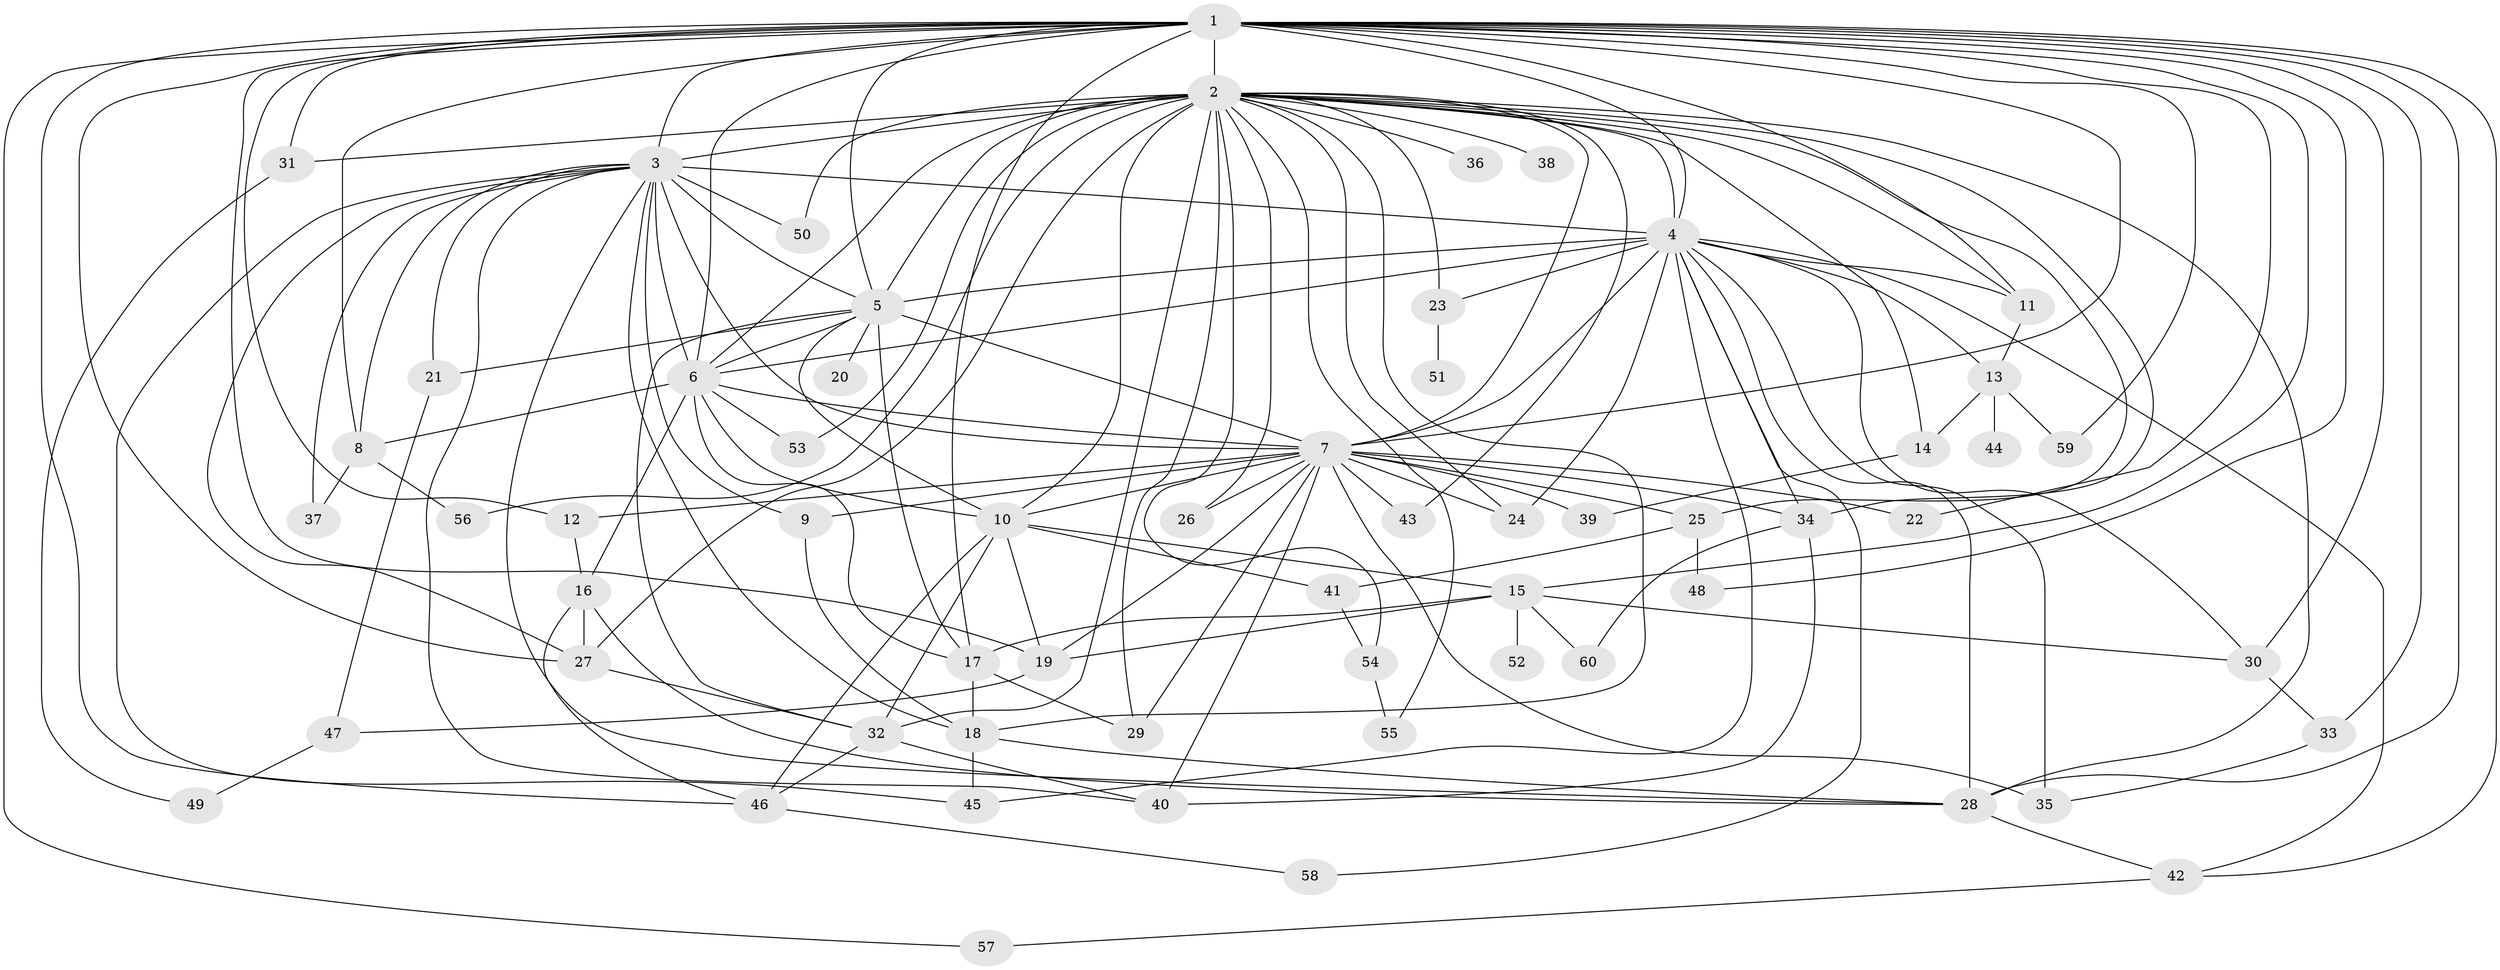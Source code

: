// original degree distribution, {25: 0.008333333333333333, 33: 0.008333333333333333, 14: 0.008333333333333333, 17: 0.03333333333333333, 15: 0.008333333333333333, 20: 0.008333333333333333, 26: 0.008333333333333333, 4: 0.125, 8: 0.025, 3: 0.26666666666666666, 7: 0.008333333333333333, 2: 0.43333333333333335, 6: 0.025, 5: 0.03333333333333333}
// Generated by graph-tools (version 1.1) at 2025/34/03/09/25 02:34:58]
// undirected, 60 vertices, 150 edges
graph export_dot {
graph [start="1"]
  node [color=gray90,style=filled];
  1;
  2;
  3;
  4;
  5;
  6;
  7;
  8;
  9;
  10;
  11;
  12;
  13;
  14;
  15;
  16;
  17;
  18;
  19;
  20;
  21;
  22;
  23;
  24;
  25;
  26;
  27;
  28;
  29;
  30;
  31;
  32;
  33;
  34;
  35;
  36;
  37;
  38;
  39;
  40;
  41;
  42;
  43;
  44;
  45;
  46;
  47;
  48;
  49;
  50;
  51;
  52;
  53;
  54;
  55;
  56;
  57;
  58;
  59;
  60;
  1 -- 2 [weight=4.0];
  1 -- 3 [weight=4.0];
  1 -- 4 [weight=4.0];
  1 -- 5 [weight=2.0];
  1 -- 6 [weight=2.0];
  1 -- 7 [weight=2.0];
  1 -- 8 [weight=2.0];
  1 -- 11 [weight=1.0];
  1 -- 12 [weight=1.0];
  1 -- 15 [weight=1.0];
  1 -- 17 [weight=1.0];
  1 -- 19 [weight=1.0];
  1 -- 22 [weight=1.0];
  1 -- 27 [weight=1.0];
  1 -- 28 [weight=1.0];
  1 -- 30 [weight=2.0];
  1 -- 31 [weight=1.0];
  1 -- 33 [weight=1.0];
  1 -- 42 [weight=1.0];
  1 -- 46 [weight=1.0];
  1 -- 48 [weight=1.0];
  1 -- 57 [weight=1.0];
  1 -- 59 [weight=1.0];
  2 -- 3 [weight=3.0];
  2 -- 4 [weight=3.0];
  2 -- 5 [weight=4.0];
  2 -- 6 [weight=2.0];
  2 -- 7 [weight=1.0];
  2 -- 10 [weight=1.0];
  2 -- 11 [weight=1.0];
  2 -- 14 [weight=1.0];
  2 -- 18 [weight=1.0];
  2 -- 23 [weight=1.0];
  2 -- 24 [weight=1.0];
  2 -- 25 [weight=1.0];
  2 -- 26 [weight=1.0];
  2 -- 27 [weight=2.0];
  2 -- 28 [weight=1.0];
  2 -- 29 [weight=1.0];
  2 -- 31 [weight=1.0];
  2 -- 32 [weight=1.0];
  2 -- 34 [weight=1.0];
  2 -- 36 [weight=2.0];
  2 -- 38 [weight=2.0];
  2 -- 43 [weight=1.0];
  2 -- 50 [weight=1.0];
  2 -- 53 [weight=2.0];
  2 -- 54 [weight=1.0];
  2 -- 55 [weight=1.0];
  2 -- 56 [weight=1.0];
  3 -- 4 [weight=4.0];
  3 -- 5 [weight=2.0];
  3 -- 6 [weight=3.0];
  3 -- 7 [weight=3.0];
  3 -- 8 [weight=1.0];
  3 -- 9 [weight=1.0];
  3 -- 18 [weight=1.0];
  3 -- 21 [weight=1.0];
  3 -- 27 [weight=2.0];
  3 -- 28 [weight=1.0];
  3 -- 37 [weight=1.0];
  3 -- 40 [weight=1.0];
  3 -- 45 [weight=1.0];
  3 -- 50 [weight=1.0];
  4 -- 5 [weight=2.0];
  4 -- 6 [weight=2.0];
  4 -- 7 [weight=2.0];
  4 -- 11 [weight=1.0];
  4 -- 13 [weight=1.0];
  4 -- 23 [weight=1.0];
  4 -- 24 [weight=1.0];
  4 -- 28 [weight=1.0];
  4 -- 30 [weight=1.0];
  4 -- 34 [weight=1.0];
  4 -- 35 [weight=1.0];
  4 -- 42 [weight=1.0];
  4 -- 45 [weight=1.0];
  4 -- 58 [weight=1.0];
  5 -- 6 [weight=1.0];
  5 -- 7 [weight=2.0];
  5 -- 10 [weight=5.0];
  5 -- 17 [weight=1.0];
  5 -- 20 [weight=1.0];
  5 -- 21 [weight=1.0];
  5 -- 32 [weight=1.0];
  6 -- 7 [weight=1.0];
  6 -- 8 [weight=1.0];
  6 -- 10 [weight=2.0];
  6 -- 16 [weight=1.0];
  6 -- 17 [weight=1.0];
  6 -- 53 [weight=1.0];
  7 -- 9 [weight=1.0];
  7 -- 10 [weight=2.0];
  7 -- 12 [weight=1.0];
  7 -- 19 [weight=1.0];
  7 -- 22 [weight=1.0];
  7 -- 24 [weight=1.0];
  7 -- 25 [weight=1.0];
  7 -- 26 [weight=1.0];
  7 -- 29 [weight=1.0];
  7 -- 34 [weight=1.0];
  7 -- 35 [weight=1.0];
  7 -- 39 [weight=1.0];
  7 -- 40 [weight=1.0];
  7 -- 43 [weight=1.0];
  8 -- 37 [weight=1.0];
  8 -- 56 [weight=1.0];
  9 -- 18 [weight=1.0];
  10 -- 15 [weight=1.0];
  10 -- 19 [weight=1.0];
  10 -- 32 [weight=1.0];
  10 -- 41 [weight=1.0];
  10 -- 46 [weight=1.0];
  11 -- 13 [weight=1.0];
  12 -- 16 [weight=1.0];
  13 -- 14 [weight=1.0];
  13 -- 44 [weight=1.0];
  13 -- 59 [weight=1.0];
  14 -- 39 [weight=1.0];
  15 -- 17 [weight=1.0];
  15 -- 19 [weight=1.0];
  15 -- 30 [weight=1.0];
  15 -- 52 [weight=1.0];
  15 -- 60 [weight=1.0];
  16 -- 27 [weight=1.0];
  16 -- 28 [weight=1.0];
  16 -- 46 [weight=1.0];
  17 -- 18 [weight=1.0];
  17 -- 29 [weight=1.0];
  18 -- 28 [weight=1.0];
  18 -- 45 [weight=2.0];
  19 -- 47 [weight=1.0];
  21 -- 47 [weight=1.0];
  23 -- 51 [weight=1.0];
  25 -- 41 [weight=1.0];
  25 -- 48 [weight=1.0];
  27 -- 32 [weight=1.0];
  28 -- 42 [weight=1.0];
  30 -- 33 [weight=1.0];
  31 -- 49 [weight=1.0];
  32 -- 40 [weight=1.0];
  32 -- 46 [weight=1.0];
  33 -- 35 [weight=1.0];
  34 -- 40 [weight=1.0];
  34 -- 60 [weight=1.0];
  41 -- 54 [weight=1.0];
  42 -- 57 [weight=1.0];
  46 -- 58 [weight=1.0];
  47 -- 49 [weight=1.0];
  54 -- 55 [weight=1.0];
}
